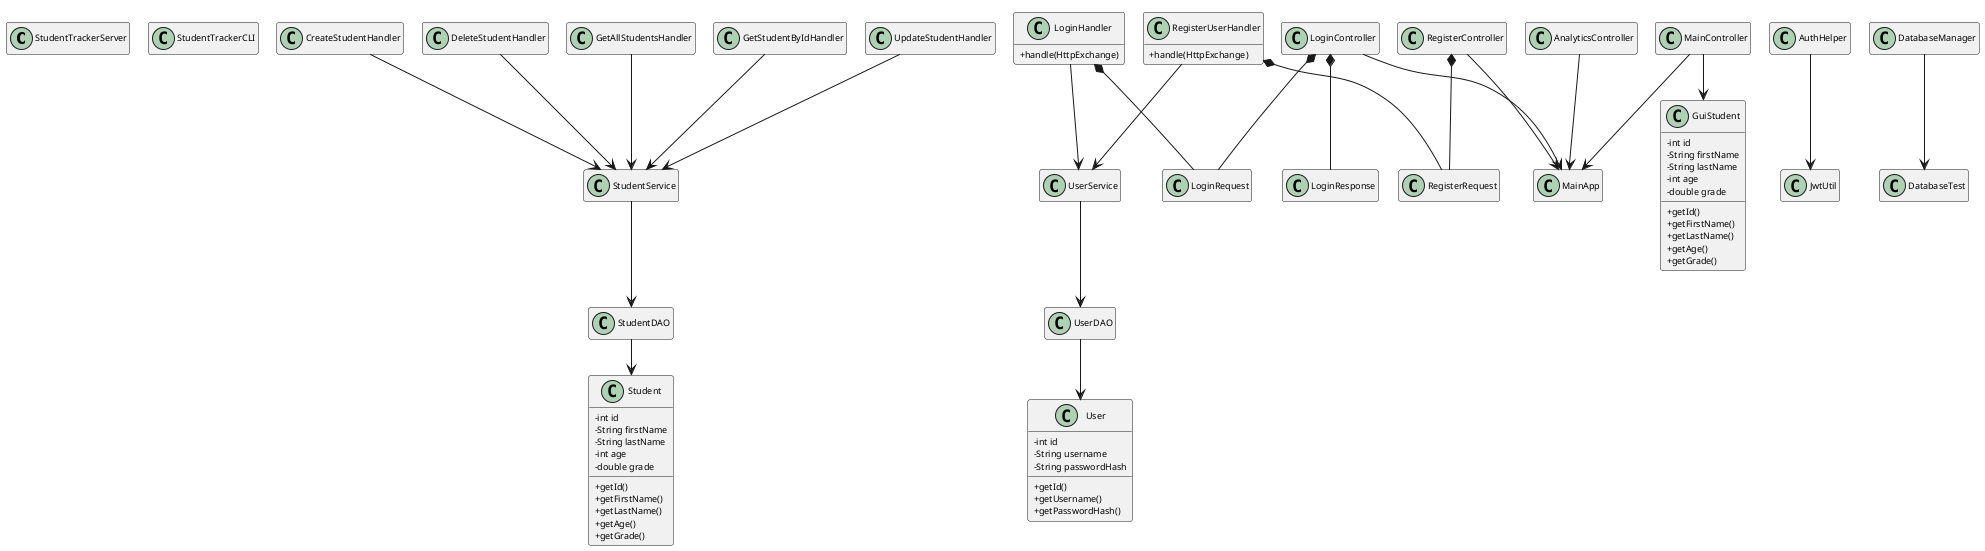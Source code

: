 @startuml
' StudentTracker Class Diagram (Classes Only)
!pragma layout smetana
top to bottom direction
skinparam classAttributeIconSize 0
skinparam classFontSize 10
skinparam classAttributeFontSize 9
skinparam classOperationFontSize 9
hide empty members

' Backend classes
class StudentTrackerServer
class StudentTrackerCLI
class StudentDAO
class UserDAO
class StudentService
class UserService
class CreateStudentHandler
class DeleteStudentHandler
class GetAllStudentsHandler
class GetStudentByIdHandler
class LoginHandler {
  +handle(HttpExchange)
}
class LoginRequest
class RegisterUserHandler {
  +handle(HttpExchange)
}
class RegisterRequest
class UpdateStudentHandler
class Student {
  -int id
  -String firstName
  -String lastName
  -int age
  -double grade
  +getId()
  +getFirstName()
  +getLastName()
  +getAge()
  +getGrade()
}
class User {
  -int id
  -String username
  -String passwordHash
  +getId()
  +getUsername()
  +getPasswordHash()
}
class AuthHelper
class DatabaseManager
class DatabaseTest
class JwtUtil

' GUI classes
class MainApp
class GuiStudent {
  -int id
  -String firstName
  -String lastName
  -int age
  -double grade
  +getId()
  +getFirstName()
  +getLastName()
  +getAge()
  +getGrade()
}
class MainController
class LoginController
class LoginResponse
class RegisterController
class AnalyticsController

' Relationships (examples, not exhaustive)
StudentDAO --> Student
UserDAO --> User
StudentService --> StudentDAO
UserService --> UserDAO
CreateStudentHandler --> StudentService
DeleteStudentHandler --> StudentService
GetAllStudentsHandler --> StudentService
GetStudentByIdHandler --> StudentService
UpdateStudentHandler --> StudentService
LoginHandler --> UserService
RegisterUserHandler --> UserService
AuthHelper --> JwtUtil
DatabaseManager --> DatabaseTest

MainController --> GuiStudent
MainController --> MainApp
LoginController --> MainApp
RegisterController --> MainApp
AnalyticsController --> MainApp

' Inner class relationships
LoginHandler *-- LoginRequest
LoginController *-- LoginRequest
LoginController *-- LoginResponse
RegisterUserHandler *-- RegisterRequest
RegisterController *-- RegisterRequest

@enduml 